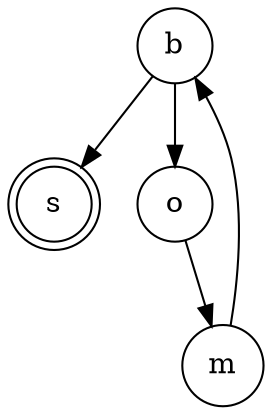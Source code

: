 digraph {   
    node [shape = doublecircle, color = black] s ;
    node [shape = circle];
    node [color= black];
    b -> o -> m -> b -> s;	
}